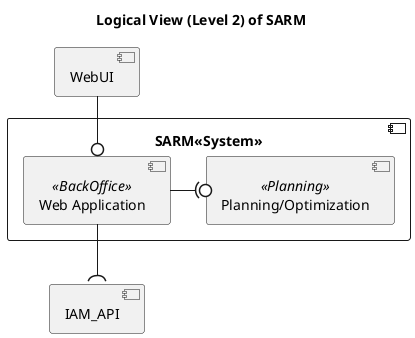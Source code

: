 ﻿@startuml
'https://plantuml.com/component-diagram

title "Logical View (Level 2) of SARM"

component "IAM_API" as IAM_API
component "WebUI" as WebUI 

component SARM<<System>> as SARM{
    component "Web Application" <<BackOffice>> as BO
    component "Planning/Optimization" <<Planning>> as PO
 
 WebUI -down-0 BO 
 BO -right-(0 PO
 BO -down-( IAM_API
 
 
 }





@enduml